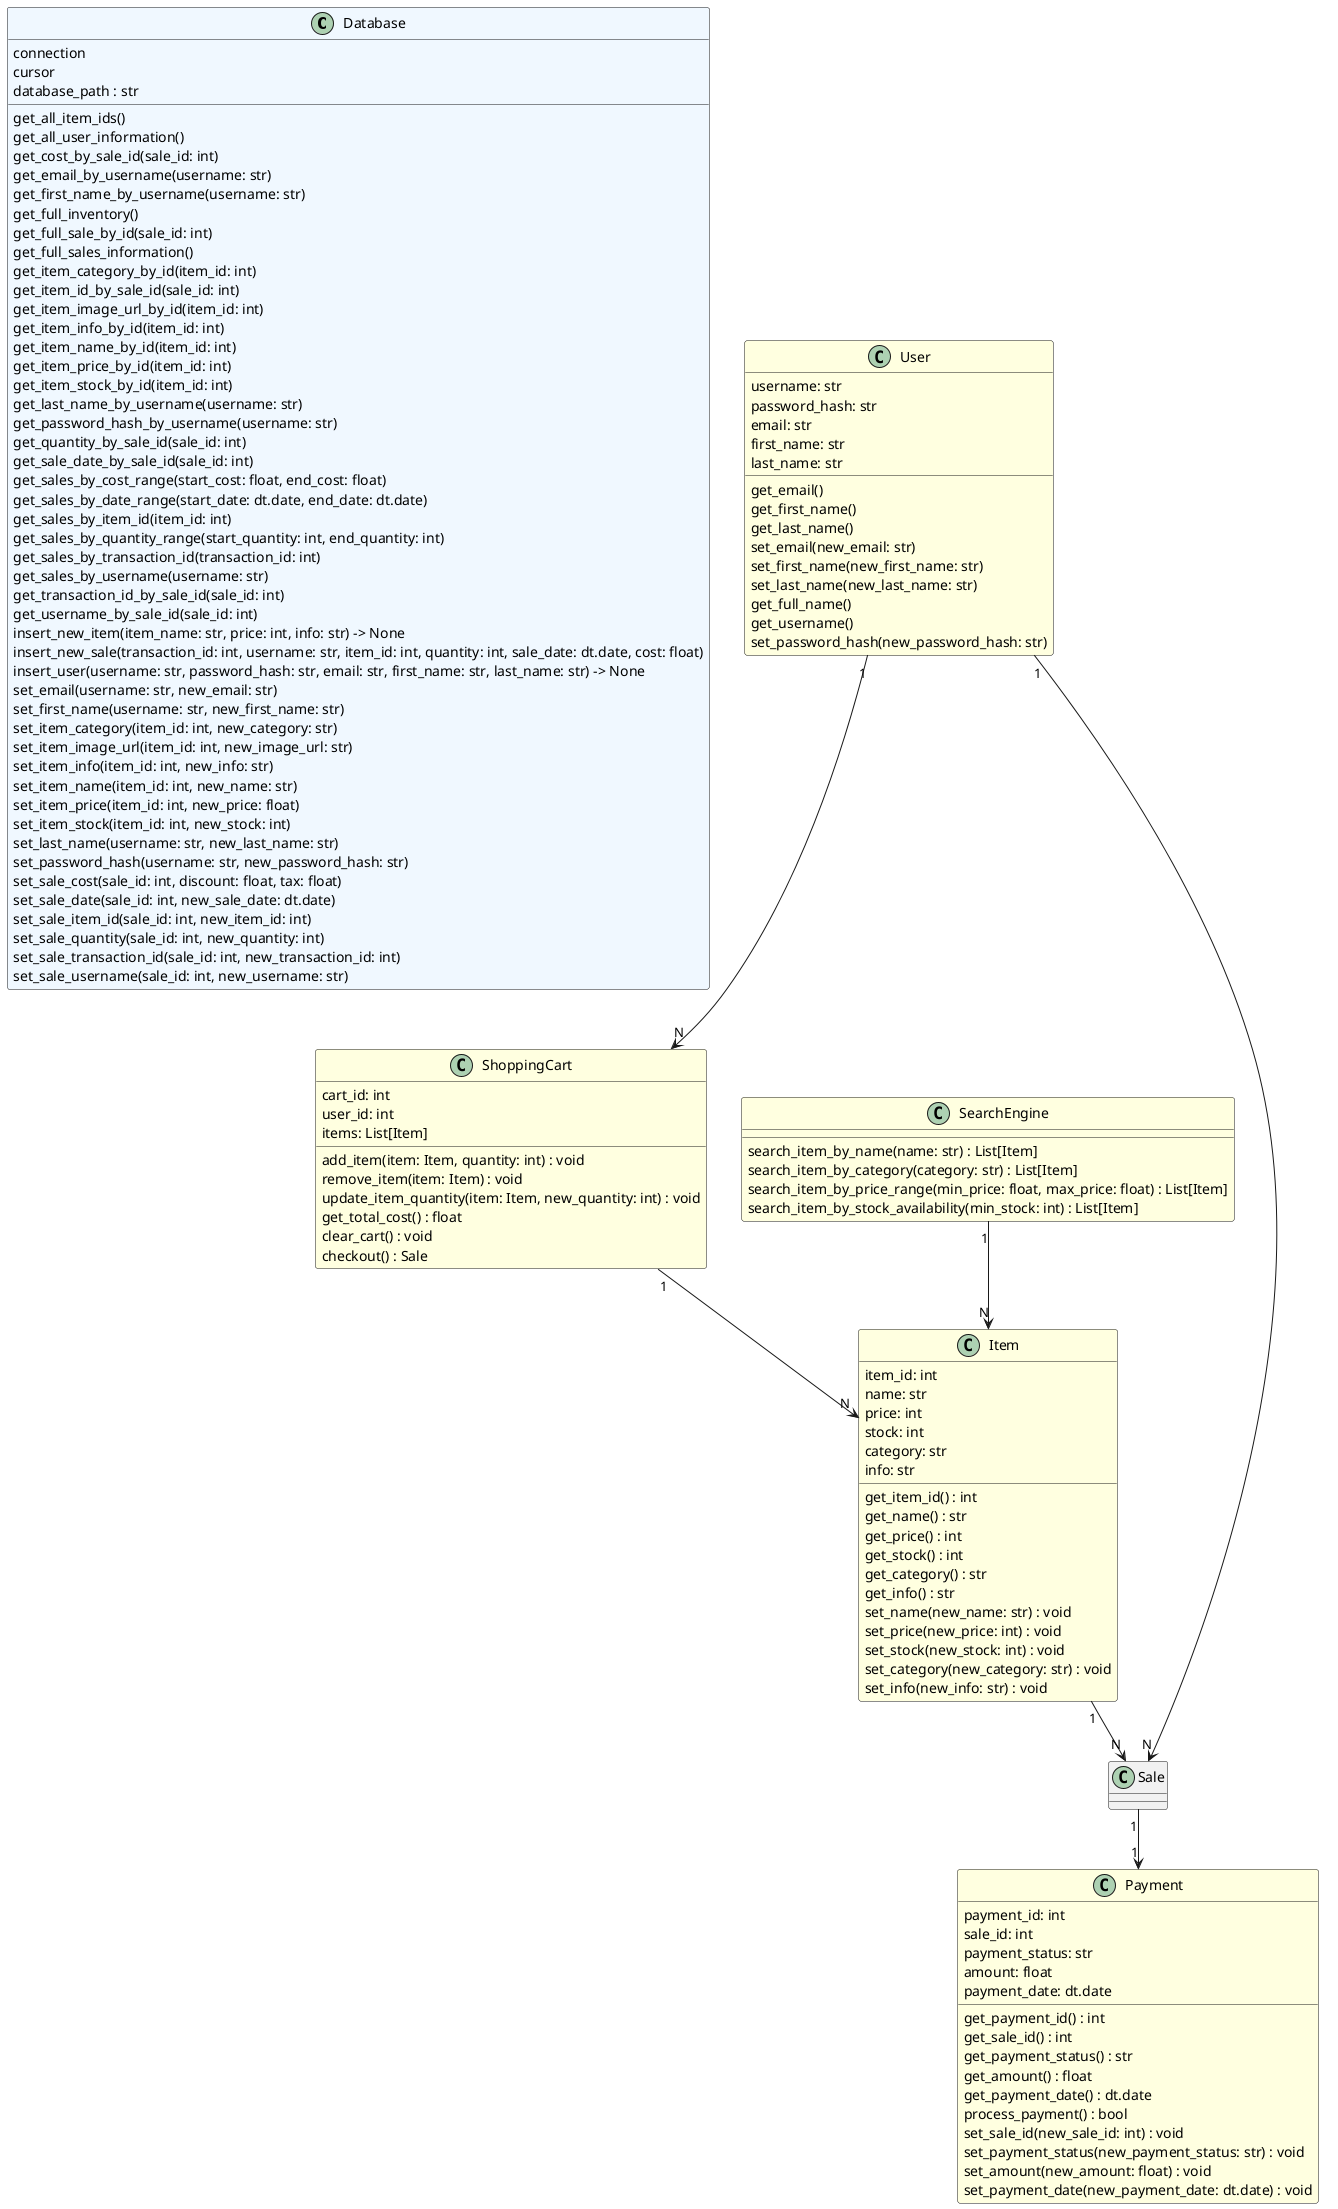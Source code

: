 @startuml classes
set namespaceSeparator none
class "Database" as database.db.Database #aliceblue {
  connection
  cursor
  database_path : str
  get_all_item_ids()
  get_all_user_information()
  get_cost_by_sale_id(sale_id: int)
  get_email_by_username(username: str)
  get_first_name_by_username(username: str)
  get_full_inventory()
  get_full_sale_by_id(sale_id: int)
  get_full_sales_information()
  get_item_category_by_id(item_id: int)
  get_item_id_by_sale_id(sale_id: int)
  get_item_image_url_by_id(item_id: int)
  get_item_info_by_id(item_id: int)
  get_item_name_by_id(item_id: int)
  get_item_price_by_id(item_id: int)
  get_item_stock_by_id(item_id: int)
  get_last_name_by_username(username: str)
  get_password_hash_by_username(username: str)
  get_quantity_by_sale_id(sale_id: int)
  get_sale_date_by_sale_id(sale_id: int)
  get_sales_by_cost_range(start_cost: float, end_cost: float)
  get_sales_by_date_range(start_date: dt.date, end_date: dt.date)
  get_sales_by_item_id(item_id: int)
  get_sales_by_quantity_range(start_quantity: int, end_quantity: int)
  get_sales_by_transaction_id(transaction_id: int)
  get_sales_by_username(username: str)
  get_transaction_id_by_sale_id(sale_id: int)
  get_username_by_sale_id(sale_id: int)
  insert_new_item(item_name: str, price: int, info: str) -> None
  insert_new_sale(transaction_id: int, username: str, item_id: int, quantity: int, sale_date: dt.date, cost: float)
  insert_user(username: str, password_hash: str, email: str, first_name: str, last_name: str) -> None
  set_email(username: str, new_email: str)
  set_first_name(username: str, new_first_name: str)
  set_item_category(item_id: int, new_category: str)
  set_item_image_url(item_id: int, new_image_url: str)
  set_item_info(item_id: int, new_info: str)
  set_item_name(item_id: int, new_name: str)
  set_item_price(item_id: int, new_price: float)
  set_item_stock(item_id: int, new_stock: int)
  set_last_name(username: str, new_last_name: str)
  set_password_hash(username: str, new_password_hash: str)
  set_sale_cost(sale_id: int, discount: float, tax: float)
  set_sale_date(sale_id: int, new_sale_date: dt.date)
  set_sale_item_id(sale_id: int, new_item_id: int)
  set_sale_quantity(sale_id: int, new_quantity: int)
  set_sale_transaction_id(sale_id: int, new_transaction_id: int)
  set_sale_username(sale_id: int, new_username: str)
}

class "User" as User #lightyellow {
  username: str
  password_hash: str
  email: str
  first_name: str
  last_name: str
  get_email()
  get_first_name()
  get_last_name()
  set_email(new_email: str)
  set_first_name(new_first_name: str)
  set_last_name(new_last_name: str)
  get_full_name()
  get_username()
  set_password_hash(new_password_hash: str)
}

class "Item" as Item #lightyellow {
  item_id: int
  name: str
  price: int
  stock: int
  category: str
  info: str
  get_item_id() : int
  get_name() : str
  get_price() : int
  get_stock() : int
  get_category() : str
  get_info() : str
  set_name(new_name: str) : void
  set_price(new_price: int) : void
  set_stock(new_stock: int) : void
  set_category(new_category: str) : void
  set_info(new_info: str) : void
}

class "ShoppingCart" as ShoppingCart #lightyellow {
  cart_id: int
  user_id: int
  items: List[Item]
  add_item(item: Item, quantity: int) : void
  remove_item(item: Item) : void
  update_item_quantity(item: Item, new_quantity: int) : void
  get_total_cost() : float
  clear_cart() : void
  checkout() : Sale
}

class "Payment" as Payment #lightyellow {
  payment_id: int
  sale_id: int
  payment_status: str
  amount: float
  payment_date: dt.date
  get_payment_id() : int
  get_sale_id() : int
  get_payment_status() : str
  get_amount() : float
  get_payment_date() : dt.date
  process_payment() : bool
  set_sale_id(new_sale_id: int) : void
  set_payment_status(new_payment_status: str) : void
  set_amount(new_amount: float) : void
  set_payment_date(new_payment_date: dt.date) : void
}

class "SearchEngine" as SearchEngine #lightyellow {
  search_item_by_name(name: str) : List[Item]
  search_item_by_category(category: str) : List[Item]
  search_item_by_price_range(min_price: float, max_price: float) : List[Item]
  search_item_by_stock_availability(min_stock: int) : List[Item]
}

User "1" --> "N" ShoppingCart
User "1" --> "N" Sale
Item "1" --> "N" Sale
ShoppingCart "1" --> "N" Item
Sale "1" --> "1" Payment
SearchEngine "1" --> "N" Item

@enduml
